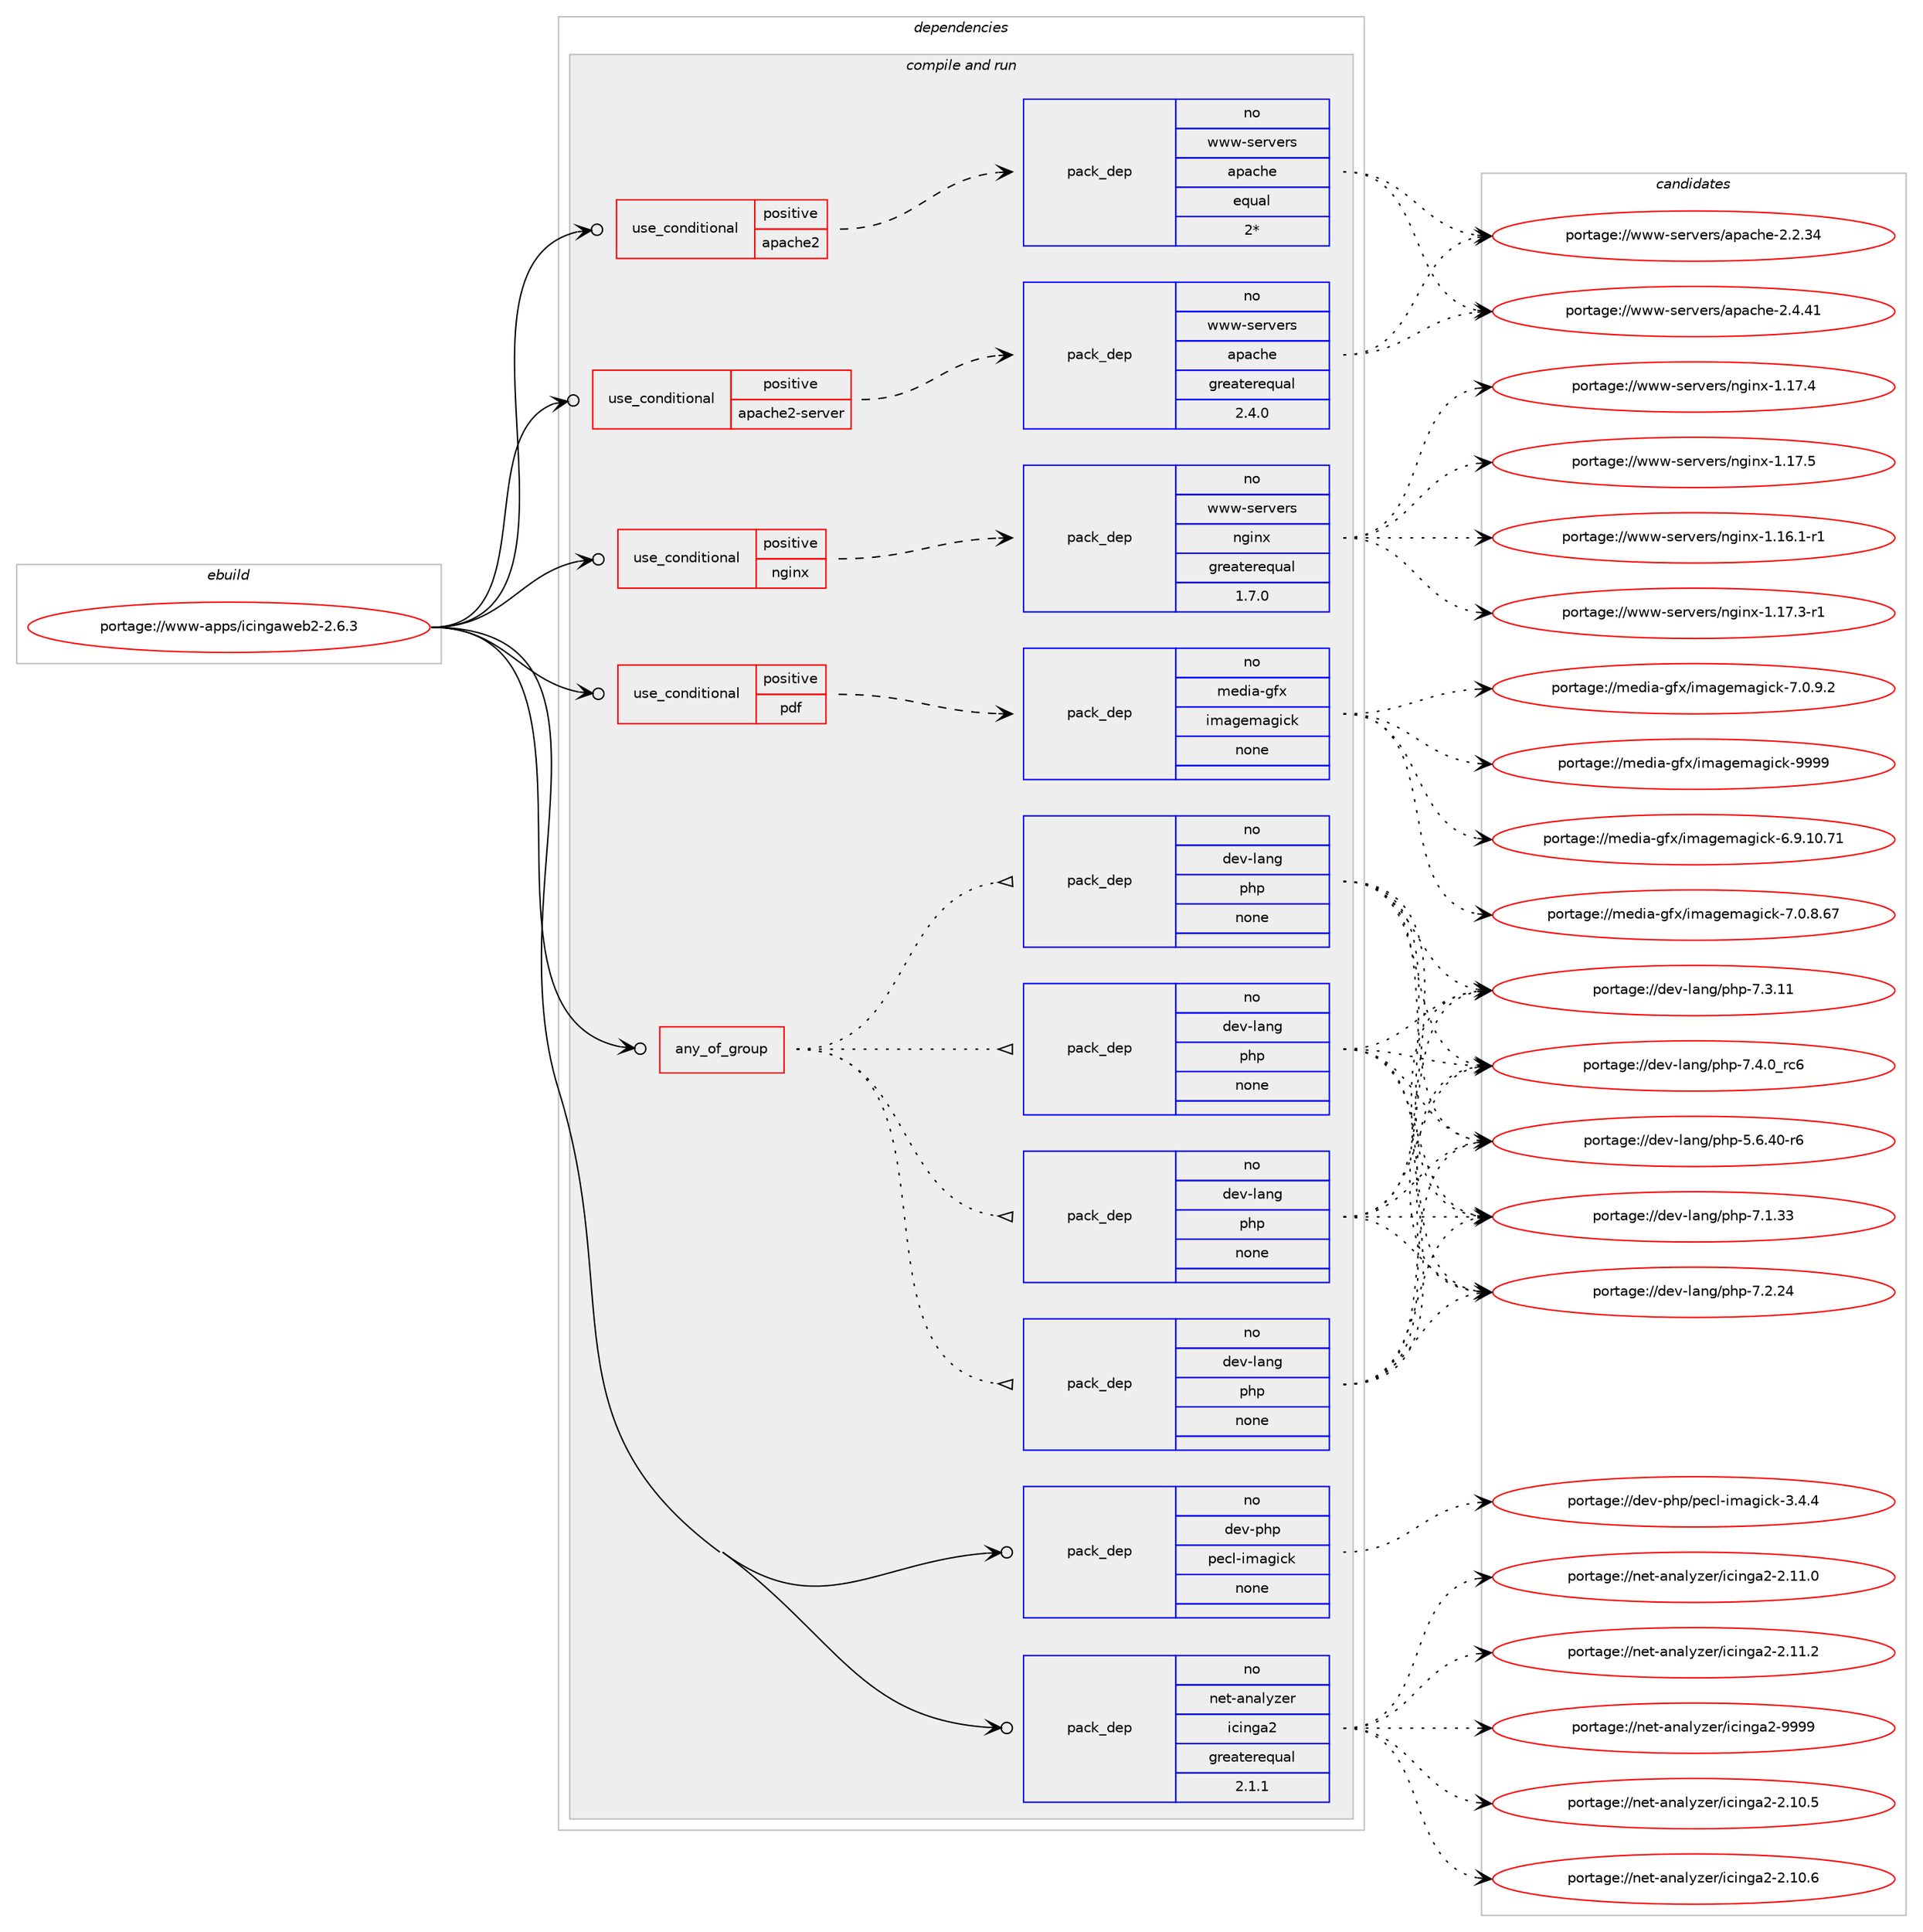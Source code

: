 digraph prolog {

# *************
# Graph options
# *************

newrank=true;
concentrate=true;
compound=true;
graph [rankdir=LR,fontname=Helvetica,fontsize=10,ranksep=1.5];#, ranksep=2.5, nodesep=0.2];
edge  [arrowhead=vee];
node  [fontname=Helvetica,fontsize=10];

# **********
# The ebuild
# **********

subgraph cluster_leftcol {
color=gray;
rank=same;
label=<<i>ebuild</i>>;
id [label="portage://www-apps/icingaweb2-2.6.3", color=red, width=4, href="../www-apps/icingaweb2-2.6.3.svg"];
}

# ****************
# The dependencies
# ****************

subgraph cluster_midcol {
color=gray;
label=<<i>dependencies</i>>;
subgraph cluster_compile {
fillcolor="#eeeeee";
style=filled;
label=<<i>compile</i>>;
}
subgraph cluster_compileandrun {
fillcolor="#eeeeee";
style=filled;
label=<<i>compile and run</i>>;
subgraph any7500 {
dependency437600 [label=<<TABLE BORDER="0" CELLBORDER="1" CELLSPACING="0" CELLPADDING="4"><TR><TD CELLPADDING="10">any_of_group</TD></TR></TABLE>>, shape=none, color=red];subgraph pack324497 {
dependency437601 [label=<<TABLE BORDER="0" CELLBORDER="1" CELLSPACING="0" CELLPADDING="4" WIDTH="220"><TR><TD ROWSPAN="6" CELLPADDING="30">pack_dep</TD></TR><TR><TD WIDTH="110">no</TD></TR><TR><TD>dev-lang</TD></TR><TR><TD>php</TD></TR><TR><TD>none</TD></TR><TR><TD></TD></TR></TABLE>>, shape=none, color=blue];
}
dependency437600:e -> dependency437601:w [weight=20,style="dotted",arrowhead="oinv"];
subgraph pack324498 {
dependency437602 [label=<<TABLE BORDER="0" CELLBORDER="1" CELLSPACING="0" CELLPADDING="4" WIDTH="220"><TR><TD ROWSPAN="6" CELLPADDING="30">pack_dep</TD></TR><TR><TD WIDTH="110">no</TD></TR><TR><TD>dev-lang</TD></TR><TR><TD>php</TD></TR><TR><TD>none</TD></TR><TR><TD></TD></TR></TABLE>>, shape=none, color=blue];
}
dependency437600:e -> dependency437602:w [weight=20,style="dotted",arrowhead="oinv"];
subgraph pack324499 {
dependency437603 [label=<<TABLE BORDER="0" CELLBORDER="1" CELLSPACING="0" CELLPADDING="4" WIDTH="220"><TR><TD ROWSPAN="6" CELLPADDING="30">pack_dep</TD></TR><TR><TD WIDTH="110">no</TD></TR><TR><TD>dev-lang</TD></TR><TR><TD>php</TD></TR><TR><TD>none</TD></TR><TR><TD></TD></TR></TABLE>>, shape=none, color=blue];
}
dependency437600:e -> dependency437603:w [weight=20,style="dotted",arrowhead="oinv"];
subgraph pack324500 {
dependency437604 [label=<<TABLE BORDER="0" CELLBORDER="1" CELLSPACING="0" CELLPADDING="4" WIDTH="220"><TR><TD ROWSPAN="6" CELLPADDING="30">pack_dep</TD></TR><TR><TD WIDTH="110">no</TD></TR><TR><TD>dev-lang</TD></TR><TR><TD>php</TD></TR><TR><TD>none</TD></TR><TR><TD></TD></TR></TABLE>>, shape=none, color=blue];
}
dependency437600:e -> dependency437604:w [weight=20,style="dotted",arrowhead="oinv"];
}
id:e -> dependency437600:w [weight=20,style="solid",arrowhead="odotvee"];
subgraph cond105337 {
dependency437605 [label=<<TABLE BORDER="0" CELLBORDER="1" CELLSPACING="0" CELLPADDING="4"><TR><TD ROWSPAN="3" CELLPADDING="10">use_conditional</TD></TR><TR><TD>positive</TD></TR><TR><TD>apache2</TD></TR></TABLE>>, shape=none, color=red];
subgraph pack324501 {
dependency437606 [label=<<TABLE BORDER="0" CELLBORDER="1" CELLSPACING="0" CELLPADDING="4" WIDTH="220"><TR><TD ROWSPAN="6" CELLPADDING="30">pack_dep</TD></TR><TR><TD WIDTH="110">no</TD></TR><TR><TD>www-servers</TD></TR><TR><TD>apache</TD></TR><TR><TD>equal</TD></TR><TR><TD>2*</TD></TR></TABLE>>, shape=none, color=blue];
}
dependency437605:e -> dependency437606:w [weight=20,style="dashed",arrowhead="vee"];
}
id:e -> dependency437605:w [weight=20,style="solid",arrowhead="odotvee"];
subgraph cond105338 {
dependency437607 [label=<<TABLE BORDER="0" CELLBORDER="1" CELLSPACING="0" CELLPADDING="4"><TR><TD ROWSPAN="3" CELLPADDING="10">use_conditional</TD></TR><TR><TD>positive</TD></TR><TR><TD>apache2-server</TD></TR></TABLE>>, shape=none, color=red];
subgraph pack324502 {
dependency437608 [label=<<TABLE BORDER="0" CELLBORDER="1" CELLSPACING="0" CELLPADDING="4" WIDTH="220"><TR><TD ROWSPAN="6" CELLPADDING="30">pack_dep</TD></TR><TR><TD WIDTH="110">no</TD></TR><TR><TD>www-servers</TD></TR><TR><TD>apache</TD></TR><TR><TD>greaterequal</TD></TR><TR><TD>2.4.0</TD></TR></TABLE>>, shape=none, color=blue];
}
dependency437607:e -> dependency437608:w [weight=20,style="dashed",arrowhead="vee"];
}
id:e -> dependency437607:w [weight=20,style="solid",arrowhead="odotvee"];
subgraph cond105339 {
dependency437609 [label=<<TABLE BORDER="0" CELLBORDER="1" CELLSPACING="0" CELLPADDING="4"><TR><TD ROWSPAN="3" CELLPADDING="10">use_conditional</TD></TR><TR><TD>positive</TD></TR><TR><TD>nginx</TD></TR></TABLE>>, shape=none, color=red];
subgraph pack324503 {
dependency437610 [label=<<TABLE BORDER="0" CELLBORDER="1" CELLSPACING="0" CELLPADDING="4" WIDTH="220"><TR><TD ROWSPAN="6" CELLPADDING="30">pack_dep</TD></TR><TR><TD WIDTH="110">no</TD></TR><TR><TD>www-servers</TD></TR><TR><TD>nginx</TD></TR><TR><TD>greaterequal</TD></TR><TR><TD>1.7.0</TD></TR></TABLE>>, shape=none, color=blue];
}
dependency437609:e -> dependency437610:w [weight=20,style="dashed",arrowhead="vee"];
}
id:e -> dependency437609:w [weight=20,style="solid",arrowhead="odotvee"];
subgraph cond105340 {
dependency437611 [label=<<TABLE BORDER="0" CELLBORDER="1" CELLSPACING="0" CELLPADDING="4"><TR><TD ROWSPAN="3" CELLPADDING="10">use_conditional</TD></TR><TR><TD>positive</TD></TR><TR><TD>pdf</TD></TR></TABLE>>, shape=none, color=red];
subgraph pack324504 {
dependency437612 [label=<<TABLE BORDER="0" CELLBORDER="1" CELLSPACING="0" CELLPADDING="4" WIDTH="220"><TR><TD ROWSPAN="6" CELLPADDING="30">pack_dep</TD></TR><TR><TD WIDTH="110">no</TD></TR><TR><TD>media-gfx</TD></TR><TR><TD>imagemagick</TD></TR><TR><TD>none</TD></TR><TR><TD></TD></TR></TABLE>>, shape=none, color=blue];
}
dependency437611:e -> dependency437612:w [weight=20,style="dashed",arrowhead="vee"];
}
id:e -> dependency437611:w [weight=20,style="solid",arrowhead="odotvee"];
subgraph pack324505 {
dependency437613 [label=<<TABLE BORDER="0" CELLBORDER="1" CELLSPACING="0" CELLPADDING="4" WIDTH="220"><TR><TD ROWSPAN="6" CELLPADDING="30">pack_dep</TD></TR><TR><TD WIDTH="110">no</TD></TR><TR><TD>dev-php</TD></TR><TR><TD>pecl-imagick</TD></TR><TR><TD>none</TD></TR><TR><TD></TD></TR></TABLE>>, shape=none, color=blue];
}
id:e -> dependency437613:w [weight=20,style="solid",arrowhead="odotvee"];
subgraph pack324506 {
dependency437614 [label=<<TABLE BORDER="0" CELLBORDER="1" CELLSPACING="0" CELLPADDING="4" WIDTH="220"><TR><TD ROWSPAN="6" CELLPADDING="30">pack_dep</TD></TR><TR><TD WIDTH="110">no</TD></TR><TR><TD>net-analyzer</TD></TR><TR><TD>icinga2</TD></TR><TR><TD>greaterequal</TD></TR><TR><TD>2.1.1</TD></TR></TABLE>>, shape=none, color=blue];
}
id:e -> dependency437614:w [weight=20,style="solid",arrowhead="odotvee"];
}
subgraph cluster_run {
fillcolor="#eeeeee";
style=filled;
label=<<i>run</i>>;
}
}

# **************
# The candidates
# **************

subgraph cluster_choices {
rank=same;
color=gray;
label=<<i>candidates</i>>;

subgraph choice324497 {
color=black;
nodesep=1;
choiceportage100101118451089711010347112104112455346544652484511454 [label="portage://dev-lang/php-5.6.40-r6", color=red, width=4,href="../dev-lang/php-5.6.40-r6.svg"];
choiceportage10010111845108971101034711210411245554649465151 [label="portage://dev-lang/php-7.1.33", color=red, width=4,href="../dev-lang/php-7.1.33.svg"];
choiceportage10010111845108971101034711210411245554650465052 [label="portage://dev-lang/php-7.2.24", color=red, width=4,href="../dev-lang/php-7.2.24.svg"];
choiceportage10010111845108971101034711210411245554651464949 [label="portage://dev-lang/php-7.3.11", color=red, width=4,href="../dev-lang/php-7.3.11.svg"];
choiceportage100101118451089711010347112104112455546524648951149954 [label="portage://dev-lang/php-7.4.0_rc6", color=red, width=4,href="../dev-lang/php-7.4.0_rc6.svg"];
dependency437601:e -> choiceportage100101118451089711010347112104112455346544652484511454:w [style=dotted,weight="100"];
dependency437601:e -> choiceportage10010111845108971101034711210411245554649465151:w [style=dotted,weight="100"];
dependency437601:e -> choiceportage10010111845108971101034711210411245554650465052:w [style=dotted,weight="100"];
dependency437601:e -> choiceportage10010111845108971101034711210411245554651464949:w [style=dotted,weight="100"];
dependency437601:e -> choiceportage100101118451089711010347112104112455546524648951149954:w [style=dotted,weight="100"];
}
subgraph choice324498 {
color=black;
nodesep=1;
choiceportage100101118451089711010347112104112455346544652484511454 [label="portage://dev-lang/php-5.6.40-r6", color=red, width=4,href="../dev-lang/php-5.6.40-r6.svg"];
choiceportage10010111845108971101034711210411245554649465151 [label="portage://dev-lang/php-7.1.33", color=red, width=4,href="../dev-lang/php-7.1.33.svg"];
choiceportage10010111845108971101034711210411245554650465052 [label="portage://dev-lang/php-7.2.24", color=red, width=4,href="../dev-lang/php-7.2.24.svg"];
choiceportage10010111845108971101034711210411245554651464949 [label="portage://dev-lang/php-7.3.11", color=red, width=4,href="../dev-lang/php-7.3.11.svg"];
choiceportage100101118451089711010347112104112455546524648951149954 [label="portage://dev-lang/php-7.4.0_rc6", color=red, width=4,href="../dev-lang/php-7.4.0_rc6.svg"];
dependency437602:e -> choiceportage100101118451089711010347112104112455346544652484511454:w [style=dotted,weight="100"];
dependency437602:e -> choiceportage10010111845108971101034711210411245554649465151:w [style=dotted,weight="100"];
dependency437602:e -> choiceportage10010111845108971101034711210411245554650465052:w [style=dotted,weight="100"];
dependency437602:e -> choiceportage10010111845108971101034711210411245554651464949:w [style=dotted,weight="100"];
dependency437602:e -> choiceportage100101118451089711010347112104112455546524648951149954:w [style=dotted,weight="100"];
}
subgraph choice324499 {
color=black;
nodesep=1;
choiceportage100101118451089711010347112104112455346544652484511454 [label="portage://dev-lang/php-5.6.40-r6", color=red, width=4,href="../dev-lang/php-5.6.40-r6.svg"];
choiceportage10010111845108971101034711210411245554649465151 [label="portage://dev-lang/php-7.1.33", color=red, width=4,href="../dev-lang/php-7.1.33.svg"];
choiceportage10010111845108971101034711210411245554650465052 [label="portage://dev-lang/php-7.2.24", color=red, width=4,href="../dev-lang/php-7.2.24.svg"];
choiceportage10010111845108971101034711210411245554651464949 [label="portage://dev-lang/php-7.3.11", color=red, width=4,href="../dev-lang/php-7.3.11.svg"];
choiceportage100101118451089711010347112104112455546524648951149954 [label="portage://dev-lang/php-7.4.0_rc6", color=red, width=4,href="../dev-lang/php-7.4.0_rc6.svg"];
dependency437603:e -> choiceportage100101118451089711010347112104112455346544652484511454:w [style=dotted,weight="100"];
dependency437603:e -> choiceportage10010111845108971101034711210411245554649465151:w [style=dotted,weight="100"];
dependency437603:e -> choiceportage10010111845108971101034711210411245554650465052:w [style=dotted,weight="100"];
dependency437603:e -> choiceportage10010111845108971101034711210411245554651464949:w [style=dotted,weight="100"];
dependency437603:e -> choiceportage100101118451089711010347112104112455546524648951149954:w [style=dotted,weight="100"];
}
subgraph choice324500 {
color=black;
nodesep=1;
choiceportage100101118451089711010347112104112455346544652484511454 [label="portage://dev-lang/php-5.6.40-r6", color=red, width=4,href="../dev-lang/php-5.6.40-r6.svg"];
choiceportage10010111845108971101034711210411245554649465151 [label="portage://dev-lang/php-7.1.33", color=red, width=4,href="../dev-lang/php-7.1.33.svg"];
choiceportage10010111845108971101034711210411245554650465052 [label="portage://dev-lang/php-7.2.24", color=red, width=4,href="../dev-lang/php-7.2.24.svg"];
choiceportage10010111845108971101034711210411245554651464949 [label="portage://dev-lang/php-7.3.11", color=red, width=4,href="../dev-lang/php-7.3.11.svg"];
choiceportage100101118451089711010347112104112455546524648951149954 [label="portage://dev-lang/php-7.4.0_rc6", color=red, width=4,href="../dev-lang/php-7.4.0_rc6.svg"];
dependency437604:e -> choiceportage100101118451089711010347112104112455346544652484511454:w [style=dotted,weight="100"];
dependency437604:e -> choiceportage10010111845108971101034711210411245554649465151:w [style=dotted,weight="100"];
dependency437604:e -> choiceportage10010111845108971101034711210411245554650465052:w [style=dotted,weight="100"];
dependency437604:e -> choiceportage10010111845108971101034711210411245554651464949:w [style=dotted,weight="100"];
dependency437604:e -> choiceportage100101118451089711010347112104112455546524648951149954:w [style=dotted,weight="100"];
}
subgraph choice324501 {
color=black;
nodesep=1;
choiceportage119119119451151011141181011141154797112979910410145504650465152 [label="portage://www-servers/apache-2.2.34", color=red, width=4,href="../www-servers/apache-2.2.34.svg"];
choiceportage119119119451151011141181011141154797112979910410145504652465249 [label="portage://www-servers/apache-2.4.41", color=red, width=4,href="../www-servers/apache-2.4.41.svg"];
dependency437606:e -> choiceportage119119119451151011141181011141154797112979910410145504650465152:w [style=dotted,weight="100"];
dependency437606:e -> choiceportage119119119451151011141181011141154797112979910410145504652465249:w [style=dotted,weight="100"];
}
subgraph choice324502 {
color=black;
nodesep=1;
choiceportage119119119451151011141181011141154797112979910410145504650465152 [label="portage://www-servers/apache-2.2.34", color=red, width=4,href="../www-servers/apache-2.2.34.svg"];
choiceportage119119119451151011141181011141154797112979910410145504652465249 [label="portage://www-servers/apache-2.4.41", color=red, width=4,href="../www-servers/apache-2.4.41.svg"];
dependency437608:e -> choiceportage119119119451151011141181011141154797112979910410145504650465152:w [style=dotted,weight="100"];
dependency437608:e -> choiceportage119119119451151011141181011141154797112979910410145504652465249:w [style=dotted,weight="100"];
}
subgraph choice324503 {
color=black;
nodesep=1;
choiceportage1191191194511510111411810111411547110103105110120454946495446494511449 [label="portage://www-servers/nginx-1.16.1-r1", color=red, width=4,href="../www-servers/nginx-1.16.1-r1.svg"];
choiceportage1191191194511510111411810111411547110103105110120454946495546514511449 [label="portage://www-servers/nginx-1.17.3-r1", color=red, width=4,href="../www-servers/nginx-1.17.3-r1.svg"];
choiceportage119119119451151011141181011141154711010310511012045494649554652 [label="portage://www-servers/nginx-1.17.4", color=red, width=4,href="../www-servers/nginx-1.17.4.svg"];
choiceportage119119119451151011141181011141154711010310511012045494649554653 [label="portage://www-servers/nginx-1.17.5", color=red, width=4,href="../www-servers/nginx-1.17.5.svg"];
dependency437610:e -> choiceportage1191191194511510111411810111411547110103105110120454946495446494511449:w [style=dotted,weight="100"];
dependency437610:e -> choiceportage1191191194511510111411810111411547110103105110120454946495546514511449:w [style=dotted,weight="100"];
dependency437610:e -> choiceportage119119119451151011141181011141154711010310511012045494649554652:w [style=dotted,weight="100"];
dependency437610:e -> choiceportage119119119451151011141181011141154711010310511012045494649554653:w [style=dotted,weight="100"];
}
subgraph choice324504 {
color=black;
nodesep=1;
choiceportage10910110010597451031021204710510997103101109971031059910745544657464948465549 [label="portage://media-gfx/imagemagick-6.9.10.71", color=red, width=4,href="../media-gfx/imagemagick-6.9.10.71.svg"];
choiceportage109101100105974510310212047105109971031011099710310599107455546484656465455 [label="portage://media-gfx/imagemagick-7.0.8.67", color=red, width=4,href="../media-gfx/imagemagick-7.0.8.67.svg"];
choiceportage1091011001059745103102120471051099710310110997103105991074555464846574650 [label="portage://media-gfx/imagemagick-7.0.9.2", color=red, width=4,href="../media-gfx/imagemagick-7.0.9.2.svg"];
choiceportage1091011001059745103102120471051099710310110997103105991074557575757 [label="portage://media-gfx/imagemagick-9999", color=red, width=4,href="../media-gfx/imagemagick-9999.svg"];
dependency437612:e -> choiceportage10910110010597451031021204710510997103101109971031059910745544657464948465549:w [style=dotted,weight="100"];
dependency437612:e -> choiceportage109101100105974510310212047105109971031011099710310599107455546484656465455:w [style=dotted,weight="100"];
dependency437612:e -> choiceportage1091011001059745103102120471051099710310110997103105991074555464846574650:w [style=dotted,weight="100"];
dependency437612:e -> choiceportage1091011001059745103102120471051099710310110997103105991074557575757:w [style=dotted,weight="100"];
}
subgraph choice324505 {
color=black;
nodesep=1;
choiceportage100101118451121041124711210199108451051099710310599107455146524652 [label="portage://dev-php/pecl-imagick-3.4.4", color=red, width=4,href="../dev-php/pecl-imagick-3.4.4.svg"];
dependency437613:e -> choiceportage100101118451121041124711210199108451051099710310599107455146524652:w [style=dotted,weight="100"];
}
subgraph choice324506 {
color=black;
nodesep=1;
choiceportage1101011164597110971081211221011144710599105110103975045504649484653 [label="portage://net-analyzer/icinga2-2.10.5", color=red, width=4,href="../net-analyzer/icinga2-2.10.5.svg"];
choiceportage1101011164597110971081211221011144710599105110103975045504649484654 [label="portage://net-analyzer/icinga2-2.10.6", color=red, width=4,href="../net-analyzer/icinga2-2.10.6.svg"];
choiceportage1101011164597110971081211221011144710599105110103975045504649494648 [label="portage://net-analyzer/icinga2-2.11.0", color=red, width=4,href="../net-analyzer/icinga2-2.11.0.svg"];
choiceportage1101011164597110971081211221011144710599105110103975045504649494650 [label="portage://net-analyzer/icinga2-2.11.2", color=red, width=4,href="../net-analyzer/icinga2-2.11.2.svg"];
choiceportage110101116459711097108121122101114471059910511010397504557575757 [label="portage://net-analyzer/icinga2-9999", color=red, width=4,href="../net-analyzer/icinga2-9999.svg"];
dependency437614:e -> choiceportage1101011164597110971081211221011144710599105110103975045504649484653:w [style=dotted,weight="100"];
dependency437614:e -> choiceportage1101011164597110971081211221011144710599105110103975045504649484654:w [style=dotted,weight="100"];
dependency437614:e -> choiceportage1101011164597110971081211221011144710599105110103975045504649494648:w [style=dotted,weight="100"];
dependency437614:e -> choiceportage1101011164597110971081211221011144710599105110103975045504649494650:w [style=dotted,weight="100"];
dependency437614:e -> choiceportage110101116459711097108121122101114471059910511010397504557575757:w [style=dotted,weight="100"];
}
}

}
